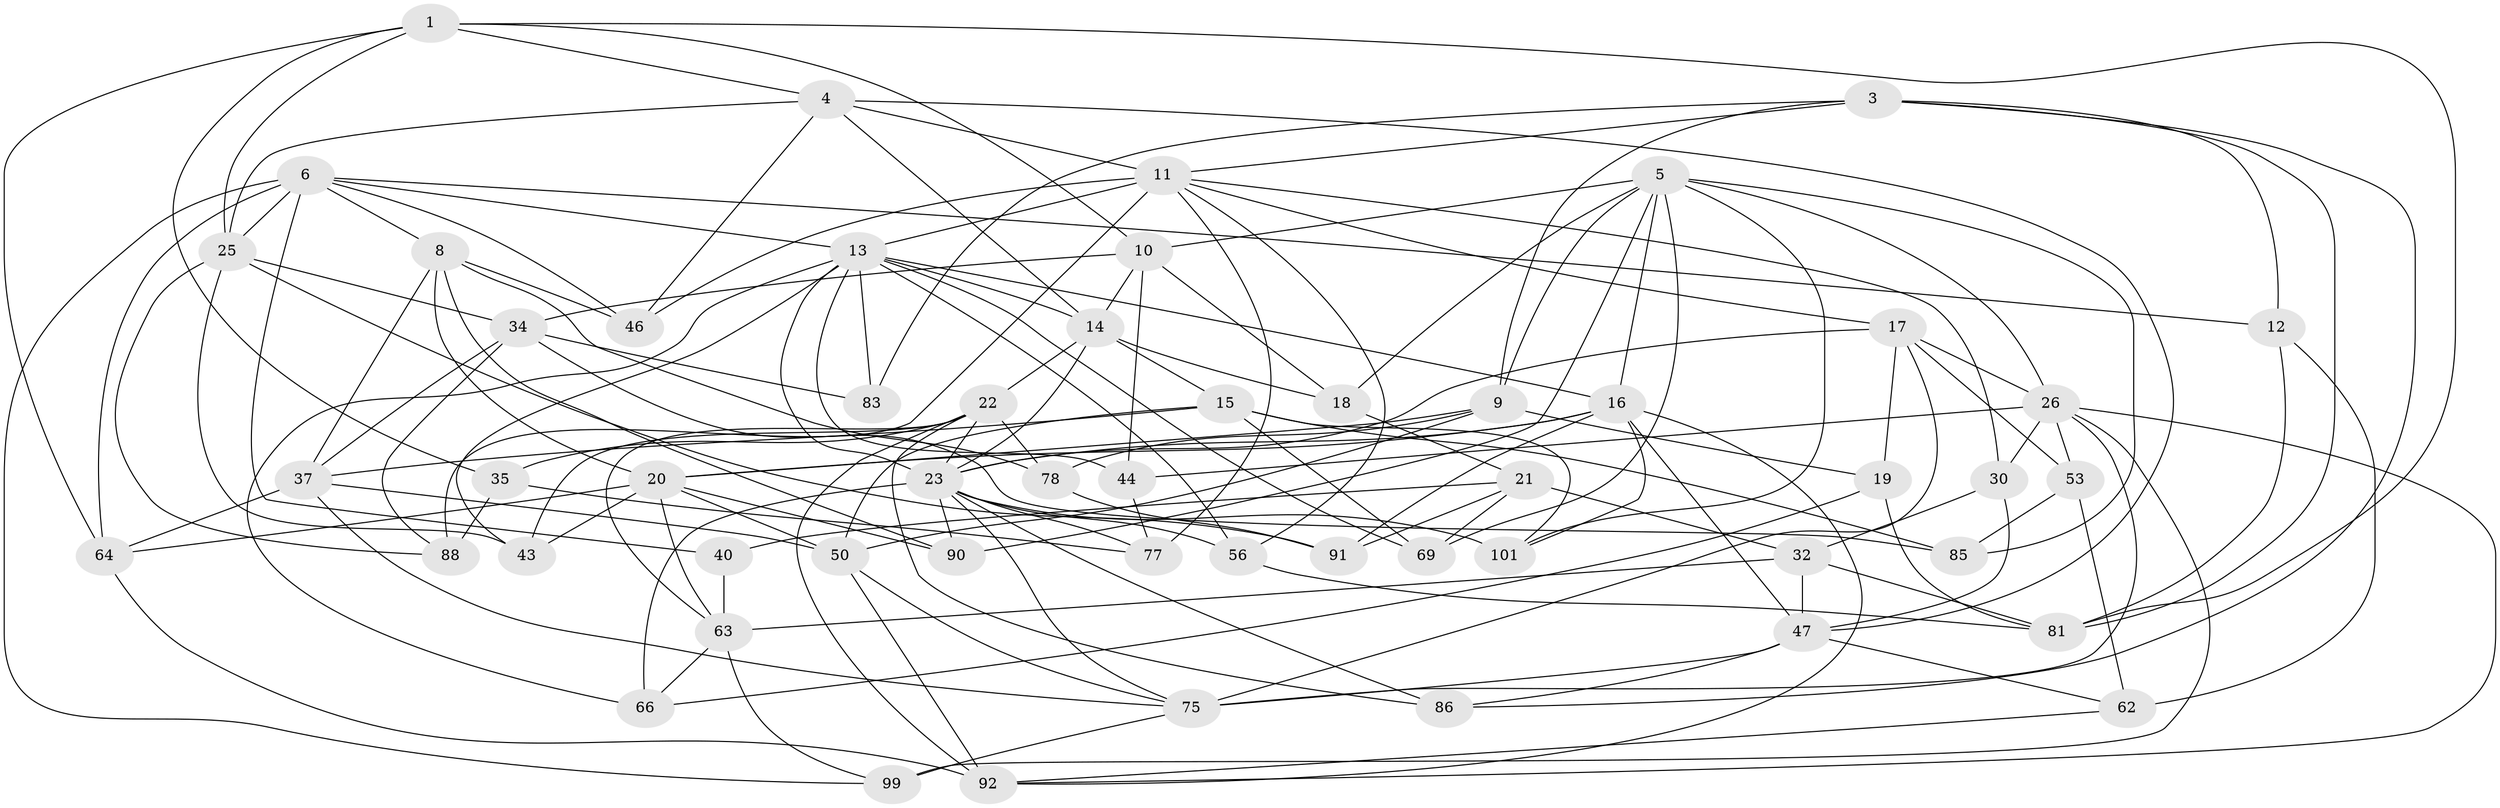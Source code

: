 // original degree distribution, {4: 1.0}
// Generated by graph-tools (version 1.1) at 2025/20/03/04/25 18:20:57]
// undirected, 54 vertices, 151 edges
graph export_dot {
graph [start="1"]
  node [color=gray90,style=filled];
  1 [super="+2"];
  3 [super="+7"];
  4 [super="+68"];
  5 [super="+48+38"];
  6 [super="+102+67+60"];
  8 [super="+24"];
  9 [super="+71"];
  10 [super="+45"];
  11 [super="+107+54"];
  12;
  13 [super="+29+93+57"];
  14 [super="+33+65"];
  15 [super="+98"];
  16 [super="+61"];
  17 [super="+106"];
  18;
  19;
  20 [super="+87+51"];
  21 [super="+27"];
  22 [super="+49"];
  23 [super="+42+28"];
  25 [super="+39"];
  26 [super="+74+36"];
  30 [super="+73"];
  32 [super="+55"];
  34 [super="+72"];
  35;
  37 [super="+82"];
  40;
  43;
  44;
  46;
  47 [super="+80+89"];
  50 [super="+59"];
  53;
  56;
  62;
  63 [super="+79"];
  64 [super="+84"];
  66;
  69;
  75 [super="+97+76"];
  77;
  78;
  81 [super="+103"];
  83;
  85;
  86;
  88;
  90;
  91;
  92 [super="+100"];
  99;
  101;
  1 -- 35;
  1 -- 10;
  1 -- 4;
  1 -- 64;
  1 -- 81;
  1 -- 25;
  3 -- 83;
  3 -- 11;
  3 -- 81;
  3 -- 12;
  3 -- 86;
  3 -- 9;
  4 -- 46;
  4 -- 47;
  4 -- 14;
  4 -- 11;
  4 -- 25;
  5 -- 85;
  5 -- 16;
  5 -- 90;
  5 -- 69;
  5 -- 9;
  5 -- 26 [weight=2];
  5 -- 101;
  5 -- 18;
  5 -- 10;
  6 -- 99;
  6 -- 8;
  6 -- 46;
  6 -- 64 [weight=2];
  6 -- 40;
  6 -- 25 [weight=2];
  6 -- 13;
  6 -- 12;
  8 -- 20;
  8 -- 78;
  8 -- 90;
  8 -- 37;
  8 -- 46;
  9 -- 19;
  9 -- 20;
  9 -- 78;
  9 -- 50;
  10 -- 44;
  10 -- 18;
  10 -- 34;
  10 -- 14;
  11 -- 88;
  11 -- 56;
  11 -- 17;
  11 -- 30;
  11 -- 77;
  11 -- 46;
  11 -- 13 [weight=2];
  12 -- 62;
  12 -- 81;
  13 -- 14 [weight=2];
  13 -- 66;
  13 -- 83 [weight=2];
  13 -- 69;
  13 -- 43;
  13 -- 16;
  13 -- 44;
  13 -- 23;
  13 -- 56;
  14 -- 15;
  14 -- 18;
  14 -- 22;
  14 -- 23;
  15 -- 50;
  15 -- 101;
  15 -- 69;
  15 -- 85;
  15 -- 37;
  16 -- 101;
  16 -- 91;
  16 -- 20;
  16 -- 23;
  16 -- 92;
  16 -- 47;
  17 -- 19;
  17 -- 53;
  17 -- 26;
  17 -- 75;
  17 -- 23;
  18 -- 21;
  19 -- 66;
  19 -- 81;
  20 -- 90;
  20 -- 63;
  20 -- 43;
  20 -- 64;
  20 -- 50;
  21 -- 40 [weight=2];
  21 -- 91;
  21 -- 69;
  21 -- 32;
  22 -- 86;
  22 -- 35;
  22 -- 43;
  22 -- 78;
  22 -- 63;
  22 -- 92;
  22 -- 23;
  23 -- 101;
  23 -- 86;
  23 -- 66;
  23 -- 75;
  23 -- 77;
  23 -- 56;
  23 -- 90;
  25 -- 34;
  25 -- 43;
  25 -- 88;
  25 -- 91;
  26 -- 99;
  26 -- 92;
  26 -- 53;
  26 -- 75;
  26 -- 44;
  26 -- 30 [weight=2];
  30 -- 32 [weight=2];
  30 -- 47;
  32 -- 63;
  32 -- 81;
  32 -- 47;
  34 -- 85;
  34 -- 88;
  34 -- 83;
  34 -- 37;
  35 -- 88;
  35 -- 77;
  37 -- 64;
  37 -- 75;
  37 -- 50;
  40 -- 63;
  44 -- 77;
  47 -- 62;
  47 -- 75 [weight=2];
  47 -- 86;
  50 -- 92;
  50 -- 75;
  53 -- 85;
  53 -- 62;
  56 -- 81;
  62 -- 92;
  63 -- 99;
  63 -- 66;
  64 -- 92;
  75 -- 99;
  78 -- 91;
}
